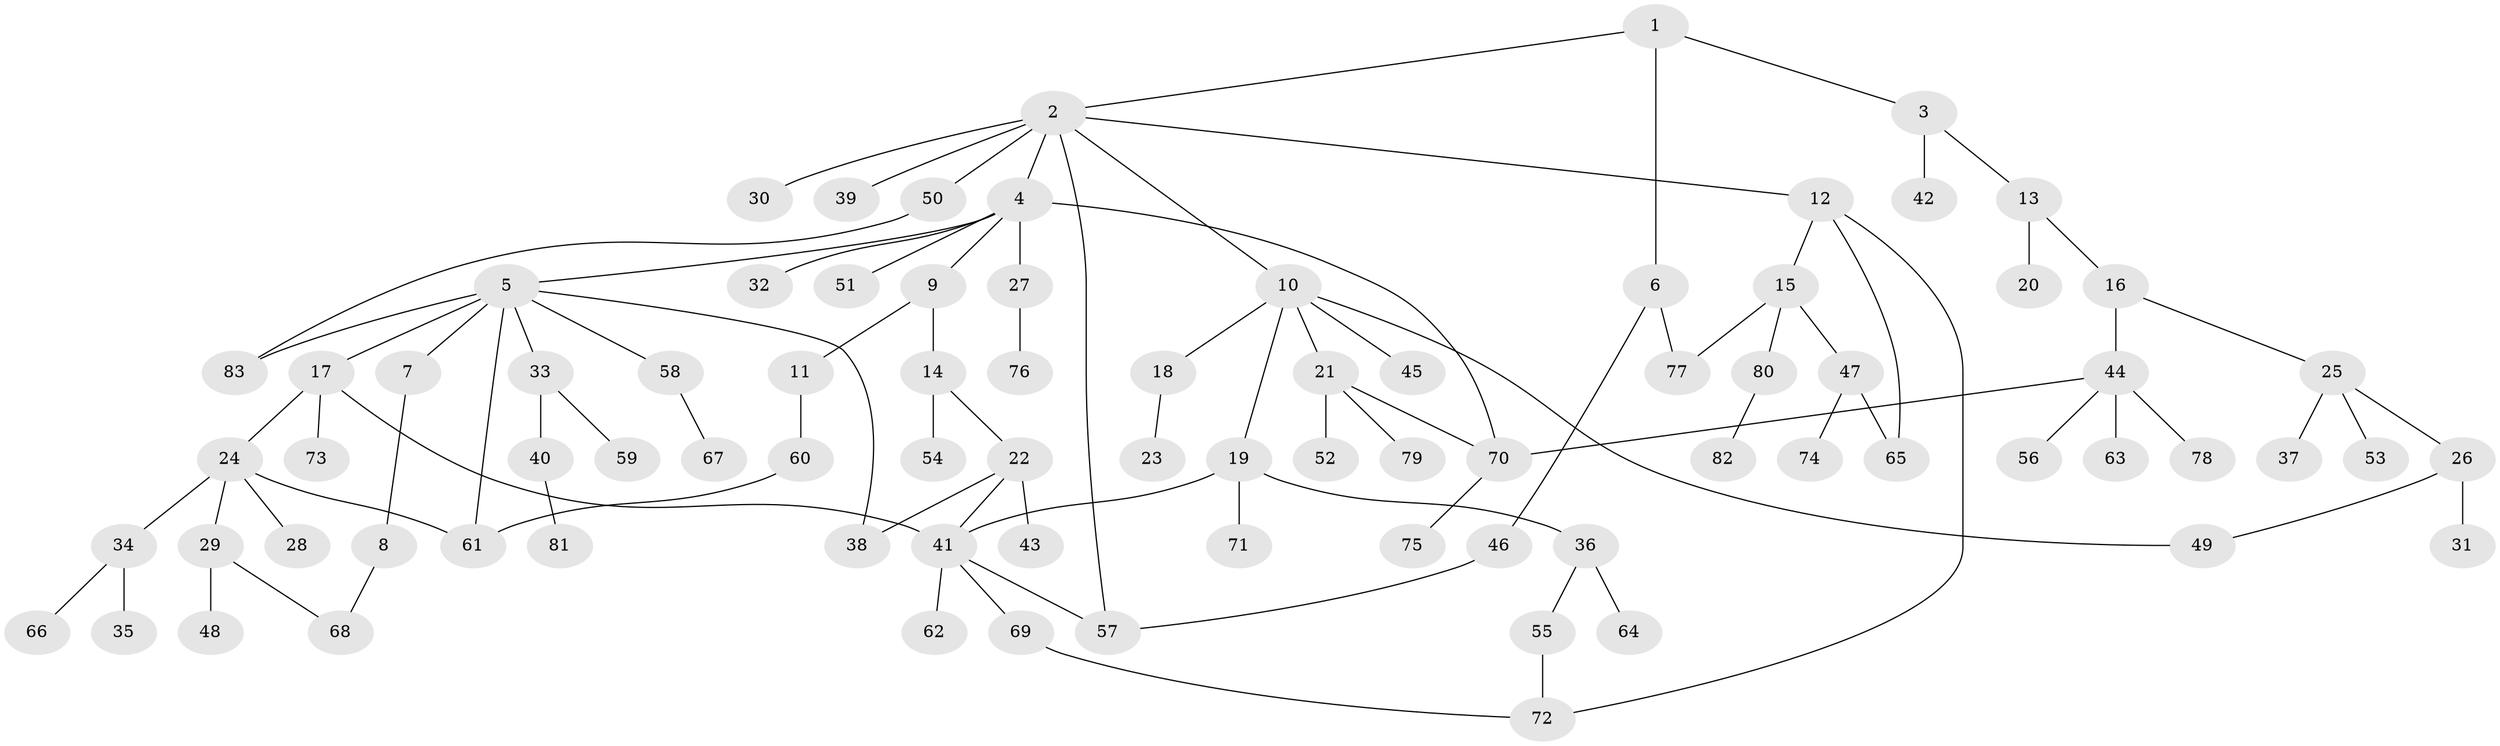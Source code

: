 // coarse degree distribution, {3: 0.23529411764705882, 6: 0.058823529411764705, 2: 0.29411764705882354, 5: 0.08823529411764706, 4: 0.11764705882352941, 1: 0.20588235294117646}
// Generated by graph-tools (version 1.1) at 2025/48/03/04/25 22:48:52]
// undirected, 83 vertices, 98 edges
graph export_dot {
  node [color=gray90,style=filled];
  1;
  2;
  3;
  4;
  5;
  6;
  7;
  8;
  9;
  10;
  11;
  12;
  13;
  14;
  15;
  16;
  17;
  18;
  19;
  20;
  21;
  22;
  23;
  24;
  25;
  26;
  27;
  28;
  29;
  30;
  31;
  32;
  33;
  34;
  35;
  36;
  37;
  38;
  39;
  40;
  41;
  42;
  43;
  44;
  45;
  46;
  47;
  48;
  49;
  50;
  51;
  52;
  53;
  54;
  55;
  56;
  57;
  58;
  59;
  60;
  61;
  62;
  63;
  64;
  65;
  66;
  67;
  68;
  69;
  70;
  71;
  72;
  73;
  74;
  75;
  76;
  77;
  78;
  79;
  80;
  81;
  82;
  83;
  1 -- 2;
  1 -- 3;
  1 -- 6;
  2 -- 4;
  2 -- 10;
  2 -- 12;
  2 -- 30;
  2 -- 39;
  2 -- 50;
  2 -- 57;
  3 -- 13;
  3 -- 42;
  4 -- 5;
  4 -- 9;
  4 -- 27;
  4 -- 32;
  4 -- 51;
  4 -- 70;
  5 -- 7;
  5 -- 17;
  5 -- 33;
  5 -- 38;
  5 -- 58;
  5 -- 83;
  5 -- 61;
  6 -- 46;
  6 -- 77;
  7 -- 8;
  8 -- 68;
  9 -- 11;
  9 -- 14;
  10 -- 18;
  10 -- 19;
  10 -- 21;
  10 -- 45;
  10 -- 49;
  11 -- 60;
  12 -- 15;
  12 -- 72;
  12 -- 65;
  13 -- 16;
  13 -- 20;
  14 -- 22;
  14 -- 54;
  15 -- 47;
  15 -- 80;
  15 -- 77;
  16 -- 25;
  16 -- 44;
  17 -- 24;
  17 -- 73;
  17 -- 41;
  18 -- 23;
  19 -- 36;
  19 -- 41;
  19 -- 71;
  21 -- 52;
  21 -- 79;
  21 -- 70;
  22 -- 43;
  22 -- 41;
  22 -- 38;
  24 -- 28;
  24 -- 29;
  24 -- 34;
  24 -- 61;
  25 -- 26;
  25 -- 37;
  25 -- 53;
  26 -- 31;
  26 -- 49;
  27 -- 76;
  29 -- 48;
  29 -- 68;
  33 -- 40;
  33 -- 59;
  34 -- 35;
  34 -- 66;
  36 -- 55;
  36 -- 64;
  40 -- 81;
  41 -- 62;
  41 -- 69;
  41 -- 57;
  44 -- 56;
  44 -- 63;
  44 -- 70;
  44 -- 78;
  46 -- 57;
  47 -- 65;
  47 -- 74;
  50 -- 83;
  55 -- 72;
  58 -- 67;
  60 -- 61;
  69 -- 72;
  70 -- 75;
  80 -- 82;
}
